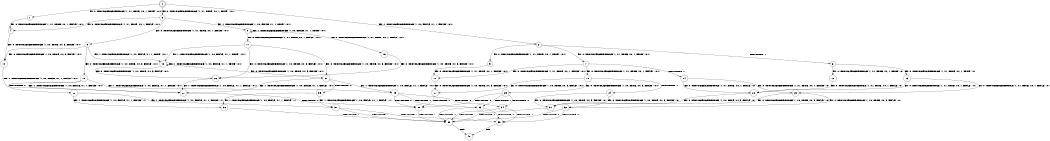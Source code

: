 digraph BCG {
size = "7, 10.5";
center = TRUE;
node [shape = circle];
0 [peripheries = 2];
0 -> 1 [label = "EX !0 !ATOMIC_EXCH_BRANCH (1, +1, TRUE, +0, 1, TRUE) !:0:1:"];
0 -> 2 [label = "EX !1 !ATOMIC_EXCH_BRANCH (1, +0, FALSE, +1, 1, FALSE) !:0:1:"];
0 -> 3 [label = "EX !0 !ATOMIC_EXCH_BRANCH (1, +1, TRUE, +0, 1, TRUE) !:0:1:"];
1 -> 4 [label = "EX !0 !ATOMIC_EXCH_BRANCH (1, +1, TRUE, +0, 1, FALSE) !:0:1:"];
2 -> 5 [label = "EX !0 !ATOMIC_EXCH_BRANCH (1, +1, TRUE, +0, 1, TRUE) !:0:1:"];
2 -> 6 [label = "TERMINATE !1"];
2 -> 7 [label = "EX !0 !ATOMIC_EXCH_BRANCH (1, +1, TRUE, +0, 1, TRUE) !:0:1:"];
3 -> 4 [label = "EX !0 !ATOMIC_EXCH_BRANCH (1, +1, TRUE, +0, 1, FALSE) !:0:1:"];
3 -> 8 [label = "EX !1 !ATOMIC_EXCH_BRANCH (1, +0, FALSE, +1, 1, TRUE) !:0:1:"];
3 -> 9 [label = "EX !0 !ATOMIC_EXCH_BRANCH (1, +1, TRUE, +0, 1, FALSE) !:0:1:"];
4 -> 10 [label = "EX !0 !ATOMIC_EXCH_BRANCH (1, +0, TRUE, +0, 3, FALSE) !:0:1:"];
5 -> 11 [label = "EX !0 !ATOMIC_EXCH_BRANCH (1, +1, TRUE, +0, 1, FALSE) !:0:1:"];
6 -> 12 [label = "EX !0 !ATOMIC_EXCH_BRANCH (1, +1, TRUE, +0, 1, TRUE) !:0:"];
6 -> 13 [label = "EX !0 !ATOMIC_EXCH_BRANCH (1, +1, TRUE, +0, 1, TRUE) !:0:"];
7 -> 11 [label = "EX !0 !ATOMIC_EXCH_BRANCH (1, +1, TRUE, +0, 1, FALSE) !:0:1:"];
7 -> 14 [label = "TERMINATE !1"];
7 -> 15 [label = "EX !0 !ATOMIC_EXCH_BRANCH (1, +1, TRUE, +0, 1, FALSE) !:0:1:"];
8 -> 16 [label = "EX !0 !ATOMIC_EXCH_BRANCH (1, +1, TRUE, +0, 1, FALSE) !:0:1:"];
8 -> 8 [label = "EX !1 !ATOMIC_EXCH_BRANCH (1, +0, FALSE, +1, 1, TRUE) !:0:1:"];
8 -> 17 [label = "EX !0 !ATOMIC_EXCH_BRANCH (1, +1, TRUE, +0, 1, FALSE) !:0:1:"];
9 -> 10 [label = "EX !0 !ATOMIC_EXCH_BRANCH (1, +0, TRUE, +0, 3, FALSE) !:0:1:"];
9 -> 18 [label = "EX !1 !ATOMIC_EXCH_BRANCH (1, +0, FALSE, +1, 1, TRUE) !:0:1:"];
9 -> 19 [label = "EX !0 !ATOMIC_EXCH_BRANCH (1, +0, TRUE, +0, 3, FALSE) !:0:1:"];
10 -> 20 [label = "EX !1 !ATOMIC_EXCH_BRANCH (1, +0, FALSE, +1, 1, FALSE) !:0:1:"];
11 -> 21 [label = "EX !0 !ATOMIC_EXCH_BRANCH (1, +0, TRUE, +0, 3, FALSE) !:0:1:"];
12 -> 22 [label = "EX !0 !ATOMIC_EXCH_BRANCH (1, +1, TRUE, +0, 1, FALSE) !:0:"];
13 -> 22 [label = "EX !0 !ATOMIC_EXCH_BRANCH (1, +1, TRUE, +0, 1, FALSE) !:0:"];
13 -> 23 [label = "EX !0 !ATOMIC_EXCH_BRANCH (1, +1, TRUE, +0, 1, FALSE) !:0:"];
14 -> 22 [label = "EX !0 !ATOMIC_EXCH_BRANCH (1, +1, TRUE, +0, 1, FALSE) !:0:"];
14 -> 23 [label = "EX !0 !ATOMIC_EXCH_BRANCH (1, +1, TRUE, +0, 1, FALSE) !:0:"];
15 -> 21 [label = "EX !0 !ATOMIC_EXCH_BRANCH (1, +0, TRUE, +0, 3, FALSE) !:0:1:"];
15 -> 24 [label = "TERMINATE !1"];
15 -> 25 [label = "EX !0 !ATOMIC_EXCH_BRANCH (1, +0, TRUE, +0, 3, FALSE) !:0:1:"];
16 -> 26 [label = "EX !0 !ATOMIC_EXCH_BRANCH (1, +0, TRUE, +0, 3, FALSE) !:0:1:"];
17 -> 26 [label = "EX !0 !ATOMIC_EXCH_BRANCH (1, +0, TRUE, +0, 3, FALSE) !:0:1:"];
17 -> 18 [label = "EX !1 !ATOMIC_EXCH_BRANCH (1, +0, FALSE, +1, 1, TRUE) !:0:1:"];
17 -> 27 [label = "EX !0 !ATOMIC_EXCH_BRANCH (1, +0, TRUE, +0, 3, FALSE) !:0:1:"];
18 -> 26 [label = "EX !0 !ATOMIC_EXCH_BRANCH (1, +0, TRUE, +0, 3, FALSE) !:0:1:"];
18 -> 18 [label = "EX !1 !ATOMIC_EXCH_BRANCH (1, +0, FALSE, +1, 1, TRUE) !:0:1:"];
18 -> 27 [label = "EX !0 !ATOMIC_EXCH_BRANCH (1, +0, TRUE, +0, 3, FALSE) !:0:1:"];
19 -> 20 [label = "EX !1 !ATOMIC_EXCH_BRANCH (1, +0, FALSE, +1, 1, FALSE) !:0:1:"];
19 -> 28 [label = "TERMINATE !0"];
19 -> 29 [label = "EX !1 !ATOMIC_EXCH_BRANCH (1, +0, FALSE, +1, 1, FALSE) !:0:1:"];
20 -> 30 [label = "TERMINATE !0"];
21 -> 30 [label = "TERMINATE !0"];
22 -> 31 [label = "EX !0 !ATOMIC_EXCH_BRANCH (1, +0, TRUE, +0, 3, FALSE) !:0:"];
23 -> 31 [label = "EX !0 !ATOMIC_EXCH_BRANCH (1, +0, TRUE, +0, 3, FALSE) !:0:"];
23 -> 32 [label = "EX !0 !ATOMIC_EXCH_BRANCH (1, +0, TRUE, +0, 3, FALSE) !:0:"];
24 -> 31 [label = "EX !0 !ATOMIC_EXCH_BRANCH (1, +0, TRUE, +0, 3, FALSE) !:0:"];
24 -> 32 [label = "EX !0 !ATOMIC_EXCH_BRANCH (1, +0, TRUE, +0, 3, FALSE) !:0:"];
25 -> 30 [label = "TERMINATE !0"];
25 -> 33 [label = "TERMINATE !1"];
25 -> 34 [label = "TERMINATE !0"];
26 -> 20 [label = "EX !1 !ATOMIC_EXCH_BRANCH (1, +0, FALSE, +1, 1, FALSE) !:0:1:"];
27 -> 20 [label = "EX !1 !ATOMIC_EXCH_BRANCH (1, +0, FALSE, +1, 1, FALSE) !:0:1:"];
27 -> 35 [label = "TERMINATE !0"];
27 -> 29 [label = "EX !1 !ATOMIC_EXCH_BRANCH (1, +0, FALSE, +1, 1, FALSE) !:0:1:"];
28 -> 36 [label = "EX !1 !ATOMIC_EXCH_BRANCH (1, +0, FALSE, +1, 1, FALSE) !:1:"];
28 -> 37 [label = "EX !1 !ATOMIC_EXCH_BRANCH (1, +0, FALSE, +1, 1, FALSE) !:1:"];
29 -> 30 [label = "TERMINATE !0"];
29 -> 33 [label = "TERMINATE !1"];
29 -> 34 [label = "TERMINATE !0"];
30 -> 38 [label = "TERMINATE !1"];
31 -> 38 [label = "TERMINATE !0"];
32 -> 38 [label = "TERMINATE !0"];
32 -> 39 [label = "TERMINATE !0"];
33 -> 38 [label = "TERMINATE !0"];
33 -> 39 [label = "TERMINATE !0"];
34 -> 38 [label = "TERMINATE !1"];
34 -> 39 [label = "TERMINATE !1"];
35 -> 36 [label = "EX !1 !ATOMIC_EXCH_BRANCH (1, +0, FALSE, +1, 1, FALSE) !:1:"];
35 -> 37 [label = "EX !1 !ATOMIC_EXCH_BRANCH (1, +0, FALSE, +1, 1, FALSE) !:1:"];
36 -> 38 [label = "TERMINATE !1"];
37 -> 38 [label = "TERMINATE !1"];
37 -> 39 [label = "TERMINATE !1"];
38 -> 40 [label = "exit"];
39 -> 40 [label = "exit"];
}
